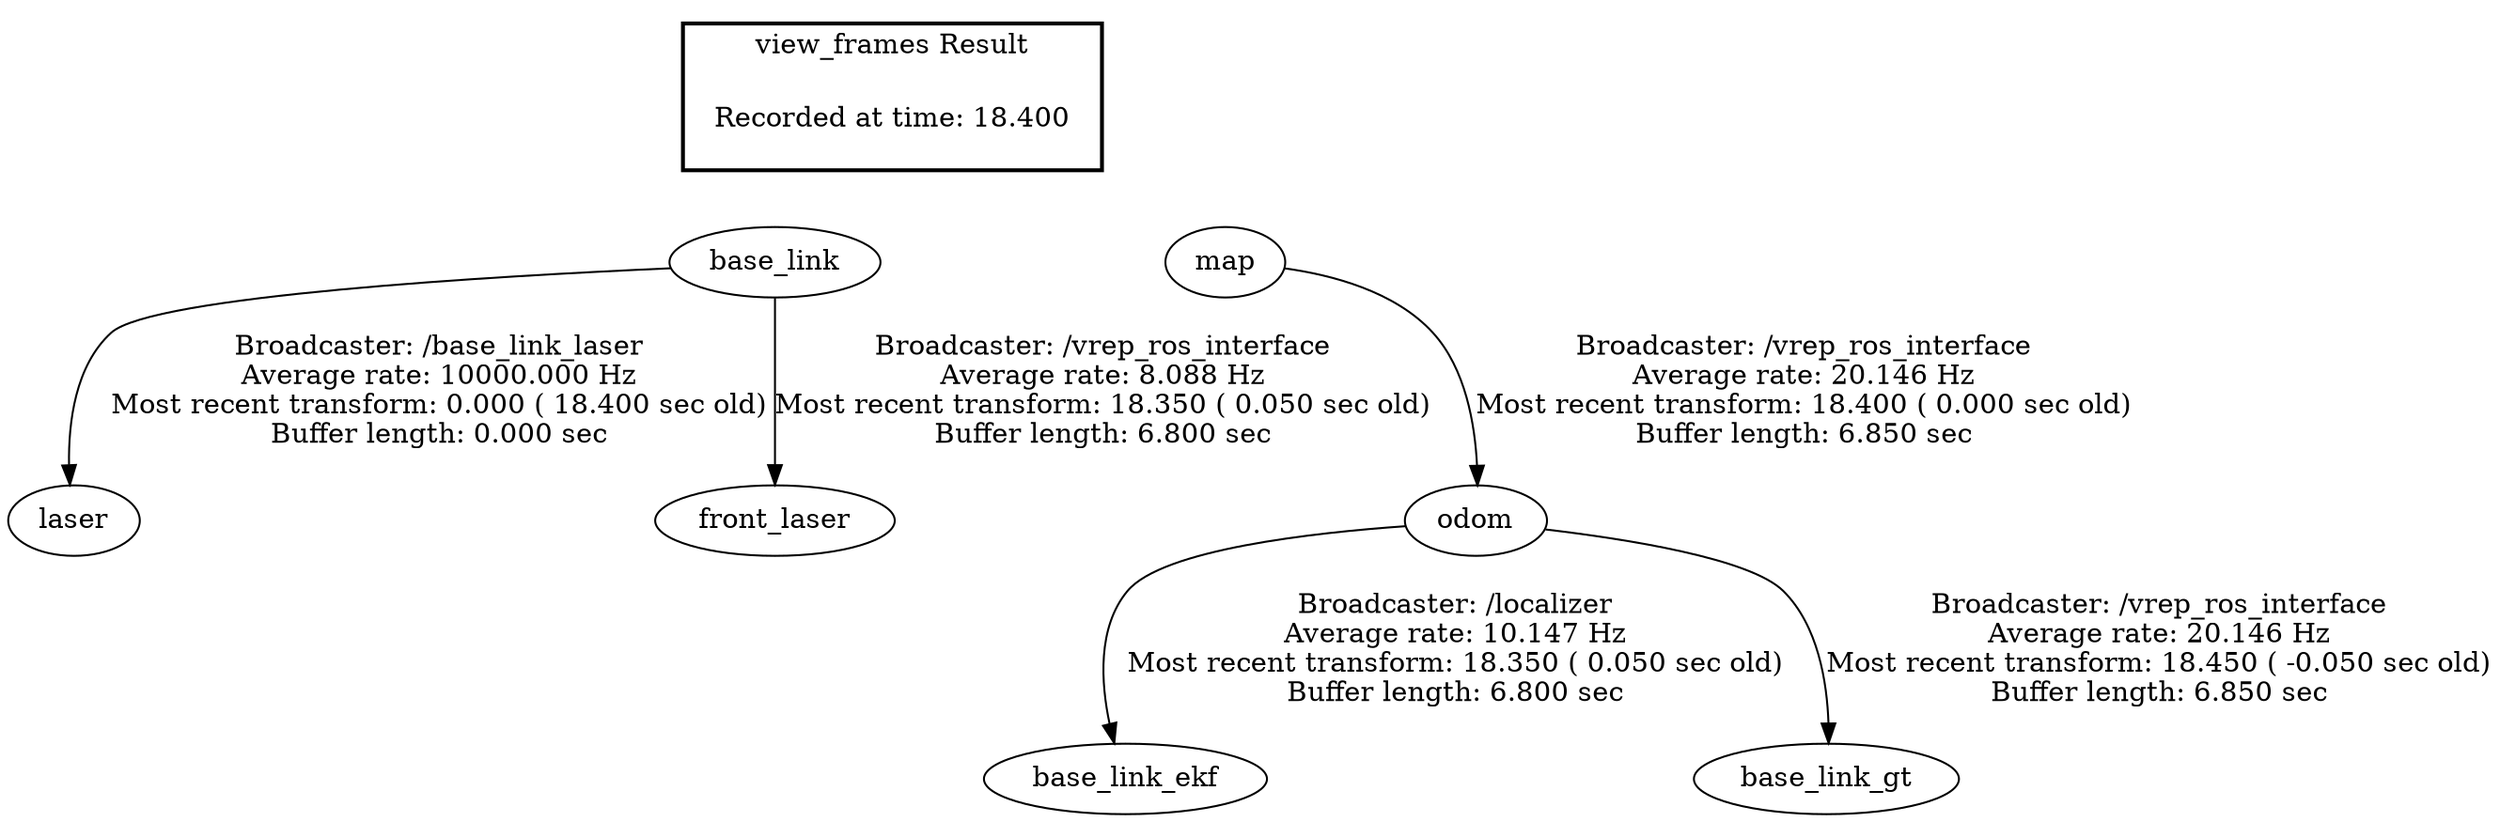 digraph G {
"base_link" -> "laser"[label="Broadcaster: /base_link_laser\nAverage rate: 10000.000 Hz\nMost recent transform: 0.000 ( 18.400 sec old)\nBuffer length: 0.000 sec\n"];
"base_link" -> "front_laser"[label="Broadcaster: /vrep_ros_interface\nAverage rate: 8.088 Hz\nMost recent transform: 18.350 ( 0.050 sec old)\nBuffer length: 6.800 sec\n"];
"map" -> "odom"[label="Broadcaster: /vrep_ros_interface\nAverage rate: 20.146 Hz\nMost recent transform: 18.400 ( 0.000 sec old)\nBuffer length: 6.850 sec\n"];
"odom" -> "base_link_ekf"[label="Broadcaster: /localizer\nAverage rate: 10.147 Hz\nMost recent transform: 18.350 ( 0.050 sec old)\nBuffer length: 6.800 sec\n"];
"odom" -> "base_link_gt"[label="Broadcaster: /vrep_ros_interface\nAverage rate: 20.146 Hz\nMost recent transform: 18.450 ( -0.050 sec old)\nBuffer length: 6.850 sec\n"];
edge [style=invis];
 subgraph cluster_legend { style=bold; color=black; label ="view_frames Result";
"Recorded at time: 18.400"[ shape=plaintext ] ;
 }->"base_link";
edge [style=invis];
 subgraph cluster_legend { style=bold; color=black; label ="view_frames Result";
"Recorded at time: 18.400"[ shape=plaintext ] ;
 }->"map";
}